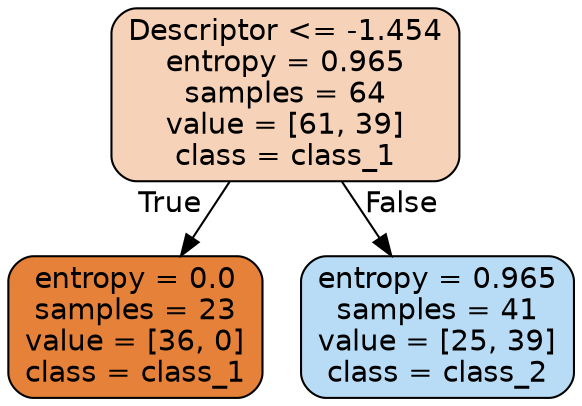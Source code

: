 digraph Tree {
node [shape=box, style="filled, rounded", color="black", fontname="helvetica"] ;
edge [fontname="helvetica"] ;
0 [label="Descriptor <= -1.454\nentropy = 0.965\nsamples = 64\nvalue = [61, 39]\nclass = class_1", fillcolor="#f6d2b8"] ;
1 [label="entropy = 0.0\nsamples = 23\nvalue = [36, 0]\nclass = class_1", fillcolor="#e58139"] ;
0 -> 1 [labeldistance=2.5, labelangle=45, headlabel="True"] ;
2 [label="entropy = 0.965\nsamples = 41\nvalue = [25, 39]\nclass = class_2", fillcolor="#b8dcf6"] ;
0 -> 2 [labeldistance=2.5, labelangle=-45, headlabel="False"] ;
}